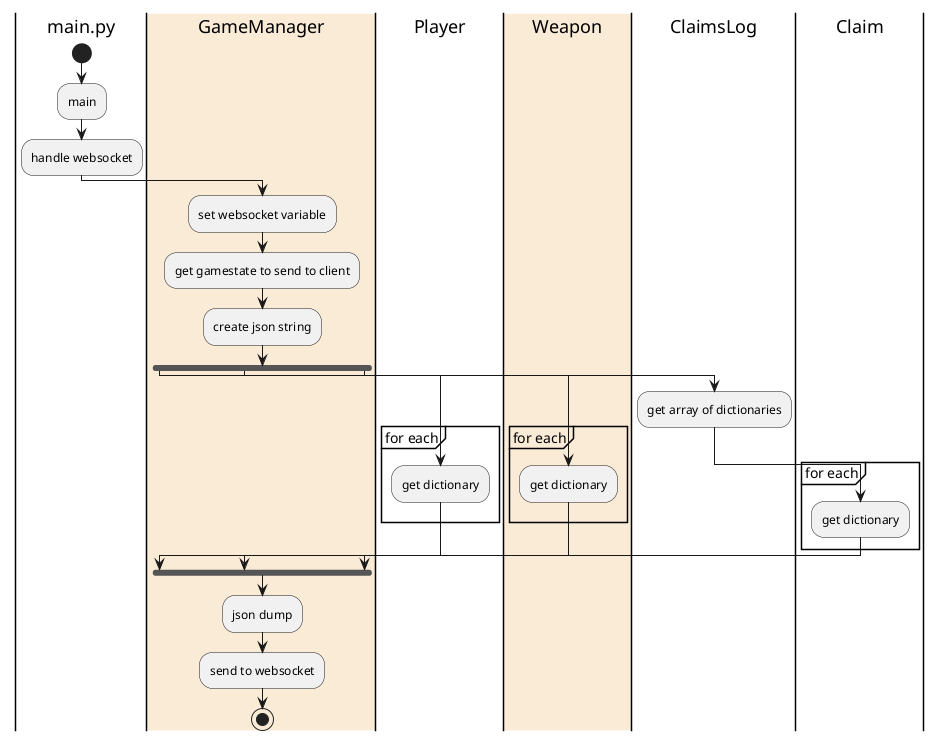 @startuml
'https://plantuml.com/activity-diagram-beta
|main.py|
start
:main;
:handle websocket;
|#AntiqueWhite|GameManager|
:set websocket variable;
:get gamestate to send to client;
:create json string;
fork
|Player|
partition for each {
    :get dictionary;
}
fork again
|#AntiqueWhite|Weapon|
partition for each {
    :get dictionary;
}
fork again
|ClaimsLog|
:get array of dictionaries;
|Claim|
partition for each {
    :get dictionary;
}
|GameManager|
end fork
:json dump;
:send to websocket;
stop

@enduml
